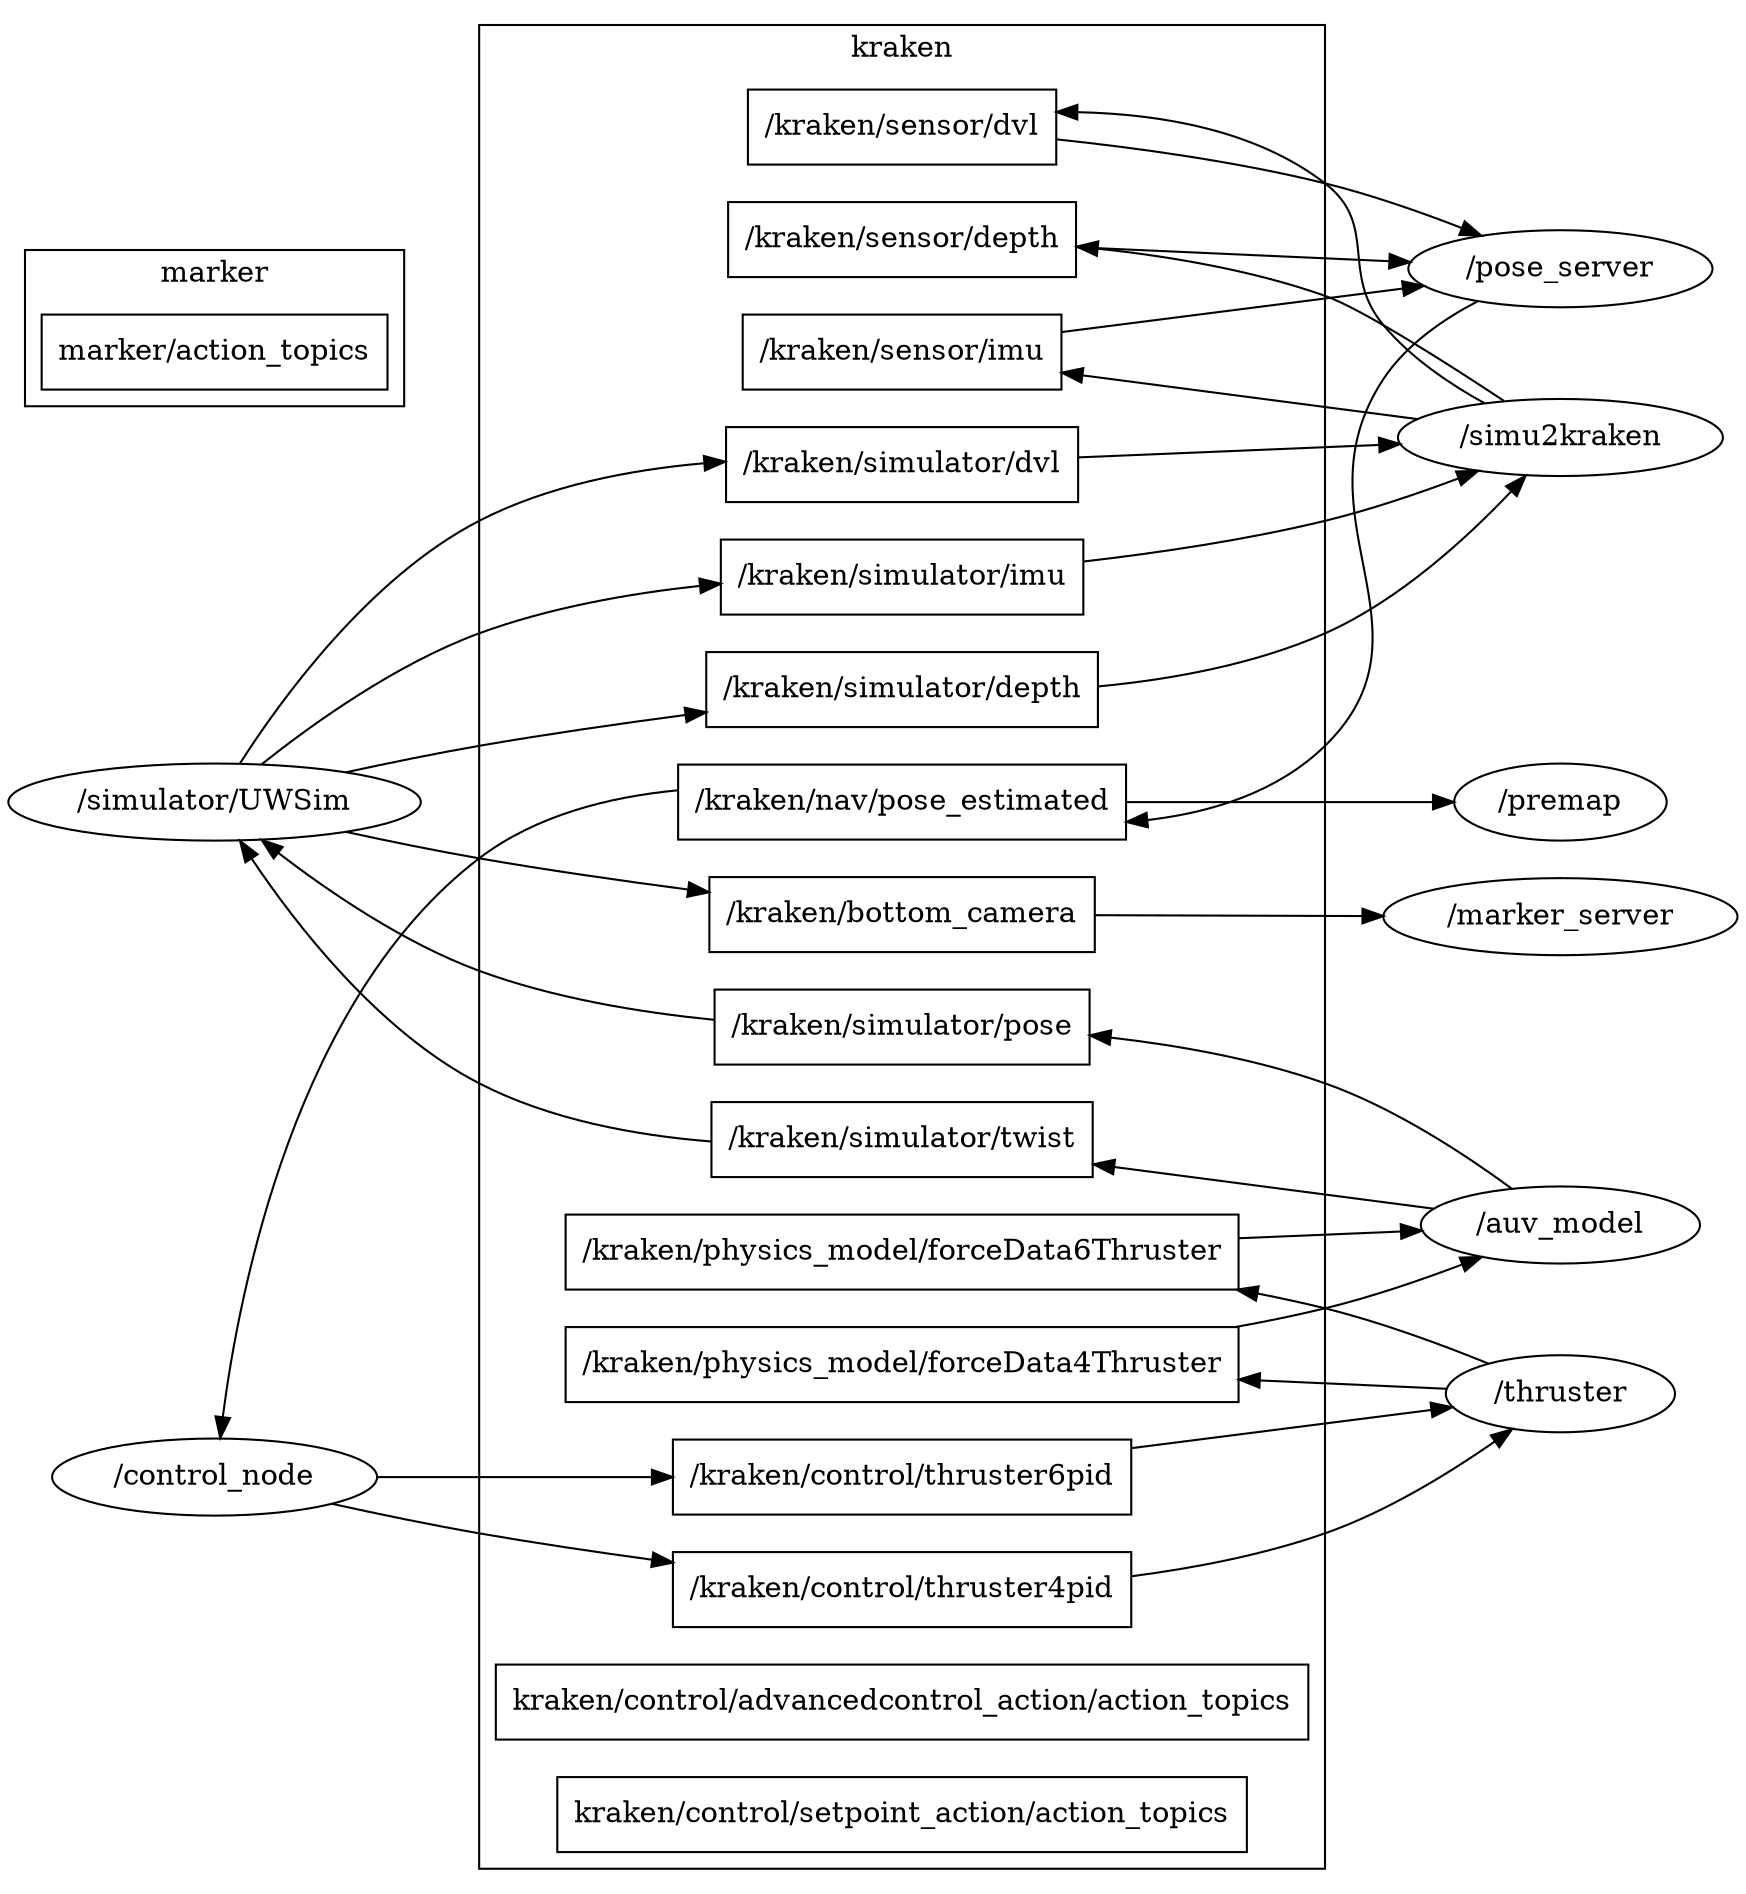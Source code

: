 digraph graphname {
	graph [rankdir=LR, rank=same];
	node [label="\N"];
	graph [bb="0,0,822,904"];
	subgraph cluster_kraken {
		graph [label=kraken,
			bb="228,8,622,896"];
		_kraken_sensor_dvl [label="/kraken/sensor/dvl", URL=topic_3A_kraken_sensor_dvl, shape=box, pos="425,844", width="1.9722", height="0.5"];
		_kraken_simulator_dvl [label="/kraken/simulator/dvl", URL=topic_3A_kraken_simulator_dvl, shape=box, pos="425,682", width="2.25", height="0.5"];
		_kraken_simulator_twist [label="/kraken/simulator/twist", URL=topic_3A_kraken_simulator_twist, shape=box, pos="425,358", width="2.4444", height="0.5"];
		_kraken_physics_model_forceData6Thruster [label="/kraken/physics_model/forceData6Thruster", URL=topic_3A_kraken_physics_model_forceData6Thruster, shape=box, pos="425,304", width="4.3333", height="0.5"];
		_kraken_nav_pose_estimated [label="/kraken/nav/pose_estimated", URL=topic_3A_kraken_nav_pose_estimated, shape=box, pos="425,520", width="2.9167", height="0.5"];
		_kraken_sensor_depth [label="/kraken/sensor/depth", URL=topic_3A_kraken_sensor_depth, shape=box, pos="425,790", width="2.25", height="0.5"];
		_kraken_simulator_imu [label="/kraken/simulator/imu", URL=topic_3A_kraken_simulator_imu, shape=box, pos="425,628", width="2.3056", height="0.5"];
		_kraken_bottom_camera [label="/kraken/bottom_camera", URL=topic_3A_kraken_bottom_camera, shape=box, pos="425,466", width="2.5", height="0.5"];
		_kraken_sensor_imu [label="/kraken/sensor/imu", URL=topic_3A_kraken_sensor_imu, shape=box, pos="425,736", width="2.0556", height="0.5"];
		_kraken_physics_model_forceData4Thruster [label="/kraken/physics_model/forceData4Thruster", URL=topic_3A_kraken_physics_model_forceData4Thruster, shape=box, pos="425,250", width="4.3333", height="0.5"];
		_kraken_control_thruster6pid [label="/kraken/control/thruster6pid", URL=topic_3A_kraken_control_thruster6pid, shape=box, pos="425,196", width="2.9444", height="0.5"];
		_kraken_simulator_depth [label="/kraken/simulator/depth", URL=topic_3A_kraken_simulator_depth, shape=box, pos="425,574", width="2.5278", height="0.5"];
		_kraken_control_thruster4pid [label="/kraken/control/thruster4pid", URL=topic_3A_kraken_control_thruster4pid, shape=box, pos="425,142", width="2.9444", height="0.5"];
		_kraken_simulator_pose [label="/kraken/simulator/pose", URL=topic_3A_kraken_simulator_pose, shape=box, pos="425,412", width="2.3889", height="0.5"];
		kraken_control_advancedcontrol_action_action_topics [label="kraken/control/advancedcontrol_action/action_topics", URL=topic_3Akraken_control_advancedcontrol_action_action_topics, shape=box, pos="425,88", width="5.2222", height="0.5"];
		kraken_control_setpoint_action_action_topics [label="kraken/control/setpoint_action/action_topics", URL=topic_3Akraken_control_setpoint_action_action_topics, shape=box, pos="425,34", width="4.4444", height="0.5"];
	}
	subgraph cluster_marker {
		graph [label=marker,
			bb="12,710,188,788"];
		marker_action_topics [label="marker/action_topics", URL=topic_3Amarker_action_topics, shape=box, pos="100,736", width="2.1944", height="0.5"];
	}
	_thruster [label="/thruster", URL=_thruster, shape=ellipse, pos="736,223", width="1.5278", height="0.51389"];
	_simulator_UWSim [label="/simulator/UWSim", URL=_simulator_UWSim, shape=ellipse, pos="100,520", width="2.75", height="0.51389"];
	_auv_model [label="/auv_model", URL=_auv_model, shape=ellipse, pos="736,331", width="1.8611", height="0.51389"];
	_pose_server [label="/pose_server", URL=_pose_server, shape=ellipse, pos="736,776", width="2.0278", height="0.51389"];
	_marker_server [label="/marker_server", URL=_marker_server, shape=ellipse, pos="736,466", width="2.3611", height="0.51389"];
	_control_node [label="/control_node", URL=_control_node, shape=ellipse, pos="100,196", width="2.1667", height="0.51389"];
	_premap [label="/premap", URL=_premap, shape=ellipse, pos="736,520", width="1.4167", height="0.51389"];
	_simu2kraken [label="/simu2kraken", URL=_simu2kraken, shape=ellipse, pos="736,695", width="2.1667", height="0.51389"];
	_kraken_simulator_depth -> _simu2kraken [pos="e,720.29,677 516.1,576.02 550.44,579.44 589.11,586.59 622,601 658.15,616.84 692.03,647.59 713.3,669.61"];
	_kraken_physics_model_forceData4Thruster -> _auv_model [pos="e,707.45,314.46 581.07,266.87 595.03,269.74 608.85,273.09 622,277 648.63,284.93 676.87,298.26 698.57,309.69"];
	_simulator_UWSim -> _kraken_simulator_imu [pos="e,341.15,624.43 121.57,537.79 145.85,556.77 187.24,586.11 228,601 260.47,612.86 297.68,619.57 330.96,623.35"];
	_simulator_UWSim -> _kraken_simulator_depth [pos="e,333.58,562.86 162.33,534.08 183.15,538.54 206.52,543.27 228,547 258.86,552.36 292.6,557.32 323.29,561.48"];
	_simulator_UWSim -> _kraken_simulator_dvl [pos="e,343.69,682.95 111.17,538.13 130.73,568.1 174.26,627.43 228,655 260.15,671.5 298.94,679.02 333.57,682.14"];
	_simulator_UWSim -> _kraken_bottom_camera [pos="e,334.56,477.01 162.33,505.92 183.15,501.46 206.52,496.73 228,493 259.3,487.56 293.56,482.54 324.61,478.35"];
	_kraken_control_thruster6pid -> _thruster [pos="e,682.64,218.37 531.16,205.22 578.2,209.3 631.97,213.97 672.61,217.5"];
	_kraken_sensor_dvl -> _pose_server [pos="e,698.87,791.58 496.8,837.8 534.44,833.64 581.1,827.04 622,817 644.66,811.44 669.09,803 689.5,795.22"];
	_kraken_simulator_dvl -> _simu2kraken [pos="e,659.18,691.79 506.31,685.4 550.13,687.23 604.24,689.49 648.92,691.36"];
	_kraken_sensor_depth -> _pose_server [pos="e,663.65,779.26 506.31,786.34 551.65,784.3 607.99,781.76 653.52,779.71"];
	_kraken_simulator_pose -> _simulator_UWSim [pos="e,121.57,502.21 338.23,415.86 303.18,419.47 262.86,426.27 228,439 191.54,452.32 154.57,477.2 129.8,495.89"];
	_kraken_simulator_twist -> _simulator_UWSim [pos="e,111.17,501.87 336.37,357.61 301.04,360.58 261.02,368.06 228,385 178.88,410.2 138.29,461.94 116.74,493.53"];
	_kraken_bottom_camera -> _marker_server [pos="e,650.48,466 515.37,466 554.55,466 600.47,466 640.24,466"];
	_kraken_control_thruster4pid -> _thruster [pos="e,708.84,207.21 531.06,150.49 560.87,154.5 593.05,160.38 622,169 649.18,177.09 678.04,190.81 699.91,202.4"];
	_kraken_sensor_imu -> _pose_server [pos="e,670.91,767.63 499.1,745.53 548.01,751.82 611.89,760.04 660.98,766.35"];
	_simu2kraken -> _kraken_sensor_depth [pos="e,506.27,786.21 708.91,711.94 678.2,731.01 631.22,759.77 622,763 588.64,774.69 550.44,781.35 516.62,785.13"];
	_simu2kraken -> _kraken_sensor_imu [pos="e,499.1,726.23 668.05,703.96 621.36,710.11 559.05,718.33 509.21,724.9"];
	_simu2kraken -> _kraken_sensor_dvl [pos="e,496.81,850.77 700.09,711.06 683.05,720.16 663.52,732.96 650,749 628.94,773.99 647.86,797.01 622,817 589.79,841.91 545.43,849.6 506.97,850.64"];
	_control_node -> _kraken_control_thruster4pid [pos="e,318.97,155.11 155.59,183.37 178.01,178.51 204.17,173.14 228,169 254.09,164.47 282.23,160.23 308.85,156.51"];
	_control_node -> _kraken_control_thruster6pid [pos="e,318.86,196 178.26,196 217.38,196 265.5,196 308.83,196"];
	_auv_model -> _kraken_simulator_pose [pos="e,511.54,405.92 707.45,347.54 684.97,359.82 652.44,375.94 622,385 590.05,394.51 554.18,400.68 521.89,404.69"];
	_auv_model -> _kraken_simulator_twist [pos="e,513.7,350.3 671.89,336.57 629.22,340.27 572.32,345.21 523.9,349.41"];
	_thruster -> _kraken_physics_model_forceData4Thruster [pos="e,581.41,236.42 682.56,227.64 656.91,229.87 624.62,232.67 591.66,235.53"];
	_thruster -> _kraken_physics_model_forceData6Thruster [pos="e,581.07,287.13 708.84,238.79 686.31,251.15 653.06,267.75 622,277 611.93,280 601.47,282.66 590.86,285.03"];
	_pose_server -> _kraken_nav_pose_estimated [pos="e,530.11,511.15 697.09,760.52 680,751.74 661.28,739.06 650,722 606.55,656.3 678.32,602.07 622,547 600.32,525.8 570.33,515.97 540.29,512.21"];
	_kraken_physics_model_forceData6Thruster -> _auv_model [pos="e,672,325.44 581.41,317.58 609.47,320.02 637.49,322.45 661.81,324.56"];
	_kraken_simulator_imu -> _simu2kraken [pos="e,697.54,679.33 508.6,635.69 543.9,639.91 585.25,646.13 622,655 644.08,660.33 667.87,668.31 687.99,675.74"];
	_kraken_nav_pose_estimated -> _premap [pos="e,684.48,520 530.29,520 578.21,520 633.26,520 674.35,520"];
	_kraken_nav_pose_estimated -> _control_node [pos="e,101.78,214.03 319.97,524.92 287.79,521.64 254.04,512.8 228,493 139.43,425.66 111.28,284.61 103.08,224.31"];
}

